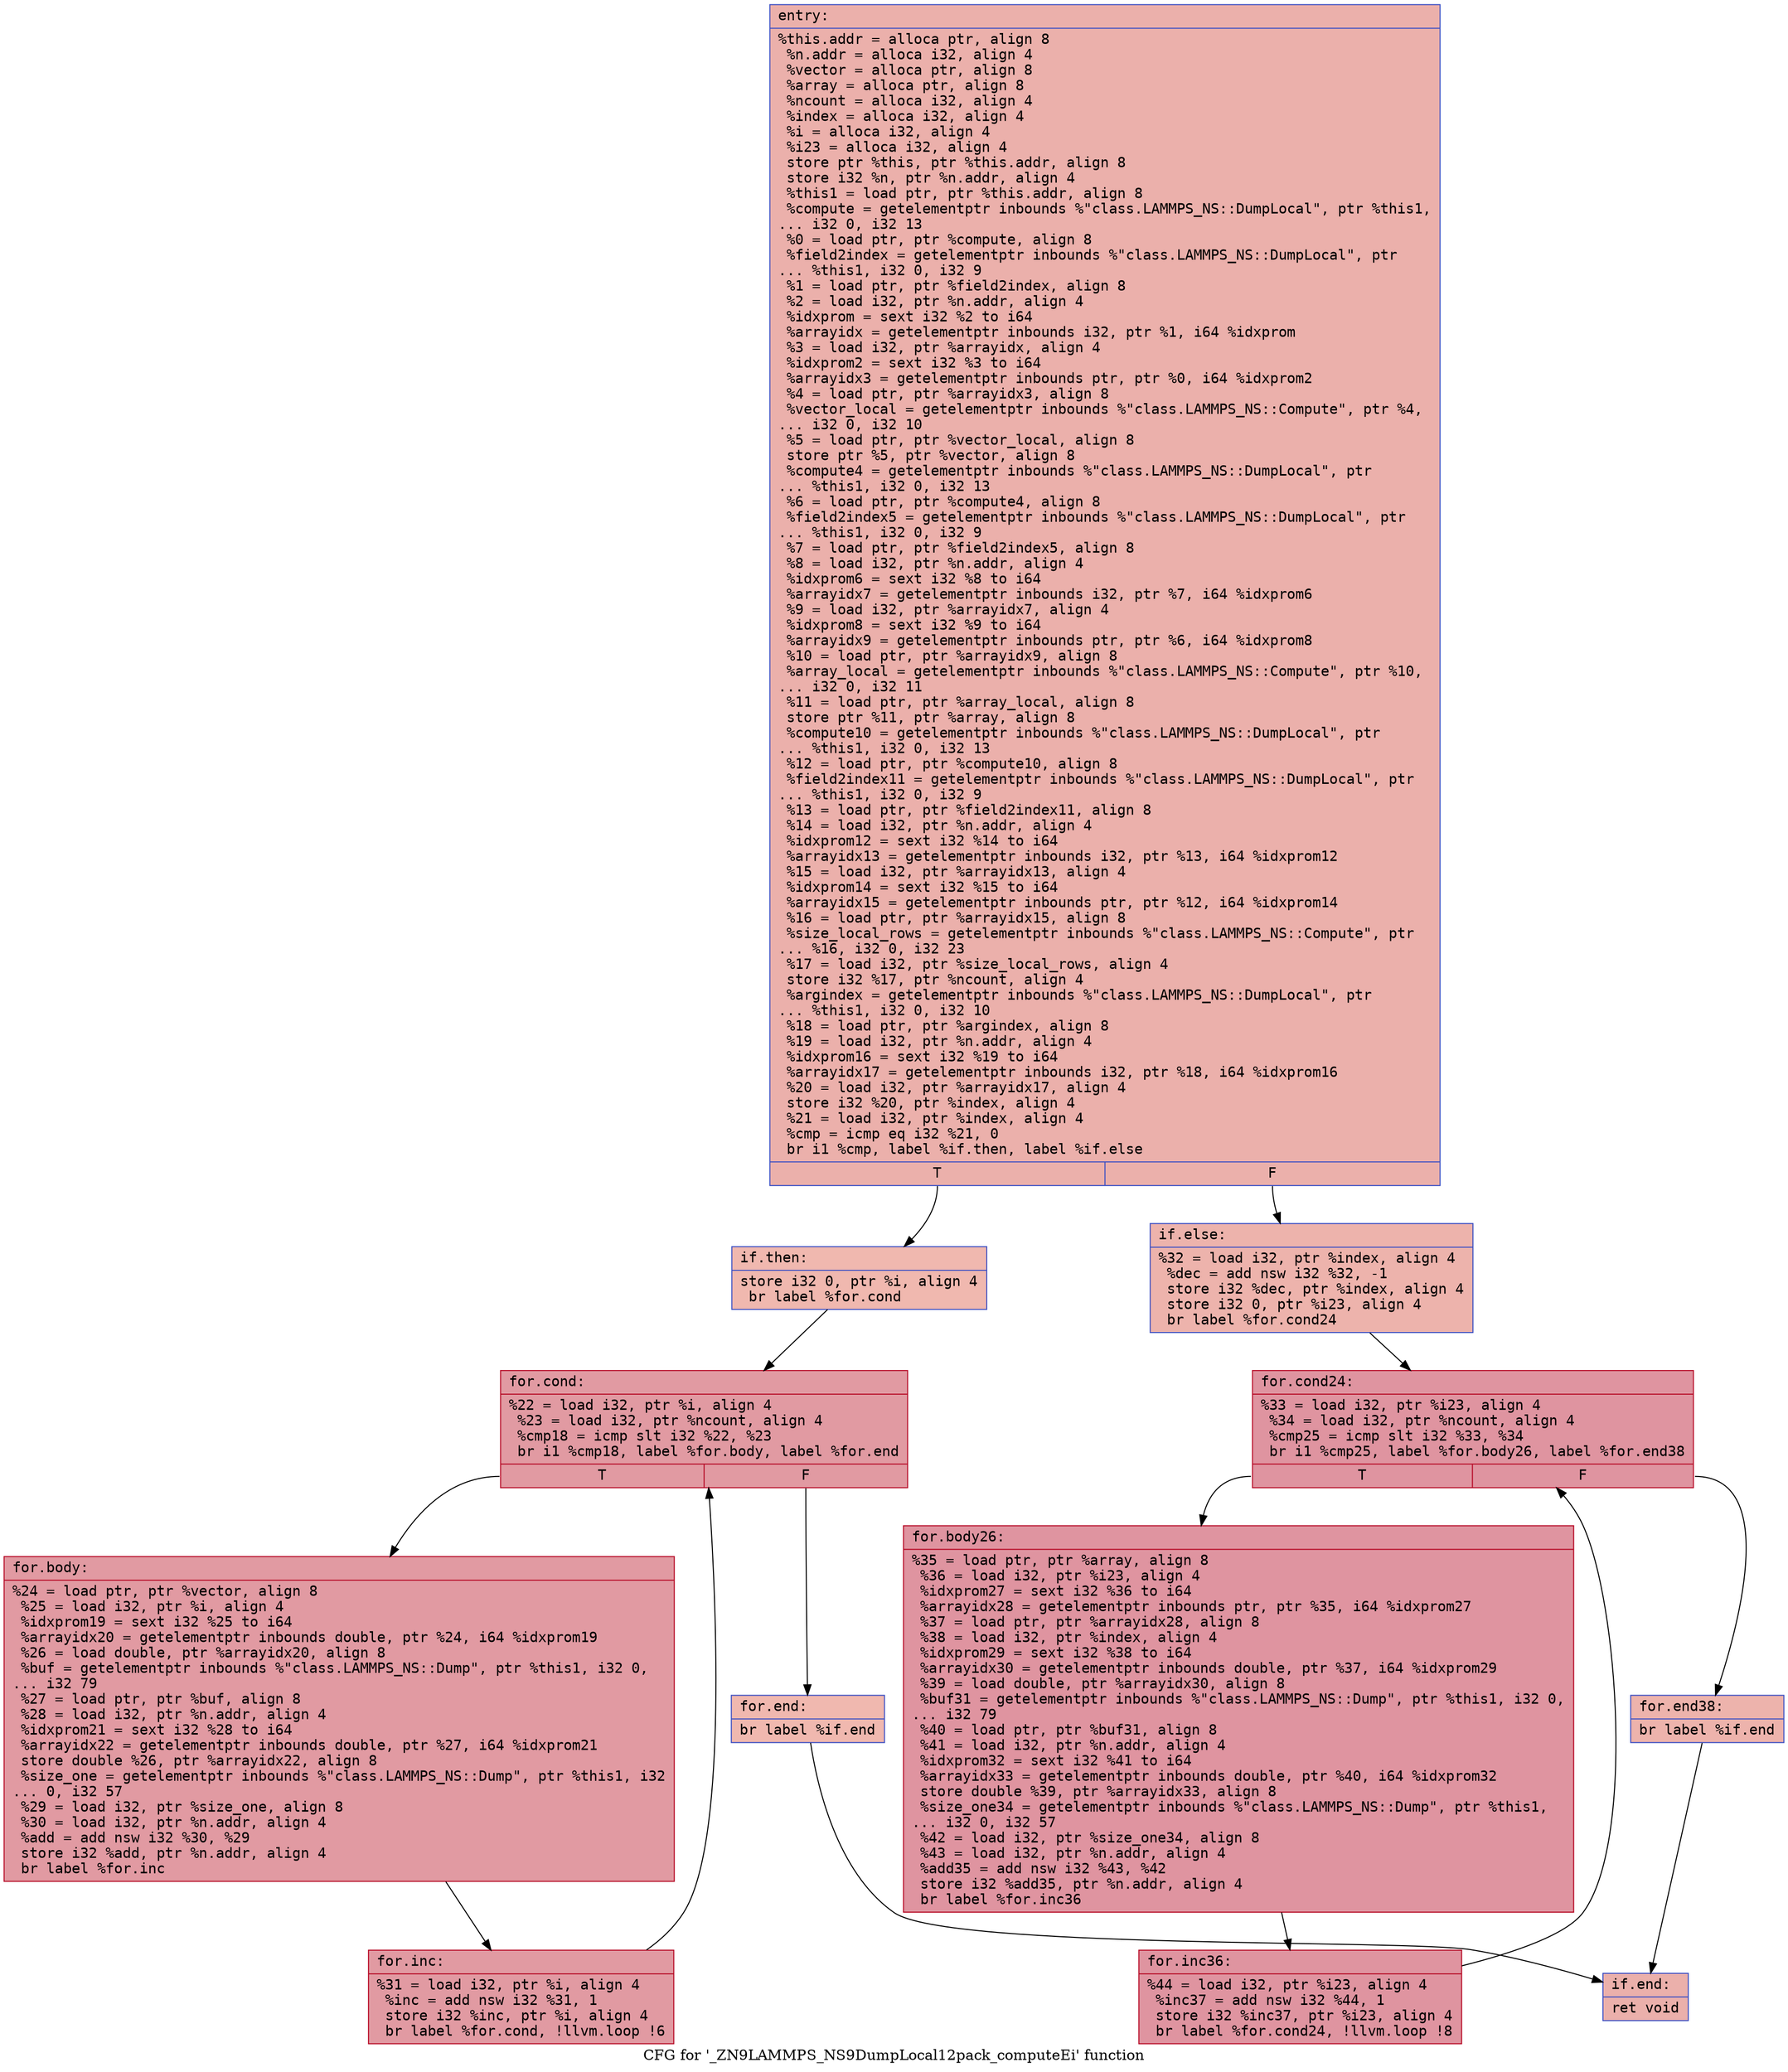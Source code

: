 digraph "CFG for '_ZN9LAMMPS_NS9DumpLocal12pack_computeEi' function" {
	label="CFG for '_ZN9LAMMPS_NS9DumpLocal12pack_computeEi' function";

	Node0x55e11c5cea90 [shape=record,color="#3d50c3ff", style=filled, fillcolor="#d24b4070" fontname="Courier",label="{entry:\l|  %this.addr = alloca ptr, align 8\l  %n.addr = alloca i32, align 4\l  %vector = alloca ptr, align 8\l  %array = alloca ptr, align 8\l  %ncount = alloca i32, align 4\l  %index = alloca i32, align 4\l  %i = alloca i32, align 4\l  %i23 = alloca i32, align 4\l  store ptr %this, ptr %this.addr, align 8\l  store i32 %n, ptr %n.addr, align 4\l  %this1 = load ptr, ptr %this.addr, align 8\l  %compute = getelementptr inbounds %\"class.LAMMPS_NS::DumpLocal\", ptr %this1,\l... i32 0, i32 13\l  %0 = load ptr, ptr %compute, align 8\l  %field2index = getelementptr inbounds %\"class.LAMMPS_NS::DumpLocal\", ptr\l... %this1, i32 0, i32 9\l  %1 = load ptr, ptr %field2index, align 8\l  %2 = load i32, ptr %n.addr, align 4\l  %idxprom = sext i32 %2 to i64\l  %arrayidx = getelementptr inbounds i32, ptr %1, i64 %idxprom\l  %3 = load i32, ptr %arrayidx, align 4\l  %idxprom2 = sext i32 %3 to i64\l  %arrayidx3 = getelementptr inbounds ptr, ptr %0, i64 %idxprom2\l  %4 = load ptr, ptr %arrayidx3, align 8\l  %vector_local = getelementptr inbounds %\"class.LAMMPS_NS::Compute\", ptr %4,\l... i32 0, i32 10\l  %5 = load ptr, ptr %vector_local, align 8\l  store ptr %5, ptr %vector, align 8\l  %compute4 = getelementptr inbounds %\"class.LAMMPS_NS::DumpLocal\", ptr\l... %this1, i32 0, i32 13\l  %6 = load ptr, ptr %compute4, align 8\l  %field2index5 = getelementptr inbounds %\"class.LAMMPS_NS::DumpLocal\", ptr\l... %this1, i32 0, i32 9\l  %7 = load ptr, ptr %field2index5, align 8\l  %8 = load i32, ptr %n.addr, align 4\l  %idxprom6 = sext i32 %8 to i64\l  %arrayidx7 = getelementptr inbounds i32, ptr %7, i64 %idxprom6\l  %9 = load i32, ptr %arrayidx7, align 4\l  %idxprom8 = sext i32 %9 to i64\l  %arrayidx9 = getelementptr inbounds ptr, ptr %6, i64 %idxprom8\l  %10 = load ptr, ptr %arrayidx9, align 8\l  %array_local = getelementptr inbounds %\"class.LAMMPS_NS::Compute\", ptr %10,\l... i32 0, i32 11\l  %11 = load ptr, ptr %array_local, align 8\l  store ptr %11, ptr %array, align 8\l  %compute10 = getelementptr inbounds %\"class.LAMMPS_NS::DumpLocal\", ptr\l... %this1, i32 0, i32 13\l  %12 = load ptr, ptr %compute10, align 8\l  %field2index11 = getelementptr inbounds %\"class.LAMMPS_NS::DumpLocal\", ptr\l... %this1, i32 0, i32 9\l  %13 = load ptr, ptr %field2index11, align 8\l  %14 = load i32, ptr %n.addr, align 4\l  %idxprom12 = sext i32 %14 to i64\l  %arrayidx13 = getelementptr inbounds i32, ptr %13, i64 %idxprom12\l  %15 = load i32, ptr %arrayidx13, align 4\l  %idxprom14 = sext i32 %15 to i64\l  %arrayidx15 = getelementptr inbounds ptr, ptr %12, i64 %idxprom14\l  %16 = load ptr, ptr %arrayidx15, align 8\l  %size_local_rows = getelementptr inbounds %\"class.LAMMPS_NS::Compute\", ptr\l... %16, i32 0, i32 23\l  %17 = load i32, ptr %size_local_rows, align 4\l  store i32 %17, ptr %ncount, align 4\l  %argindex = getelementptr inbounds %\"class.LAMMPS_NS::DumpLocal\", ptr\l... %this1, i32 0, i32 10\l  %18 = load ptr, ptr %argindex, align 8\l  %19 = load i32, ptr %n.addr, align 4\l  %idxprom16 = sext i32 %19 to i64\l  %arrayidx17 = getelementptr inbounds i32, ptr %18, i64 %idxprom16\l  %20 = load i32, ptr %arrayidx17, align 4\l  store i32 %20, ptr %index, align 4\l  %21 = load i32, ptr %index, align 4\l  %cmp = icmp eq i32 %21, 0\l  br i1 %cmp, label %if.then, label %if.else\l|{<s0>T|<s1>F}}"];
	Node0x55e11c5cea90:s0 -> Node0x55e11c5d15a0[tooltip="entry -> if.then\nProbability 37.50%" ];
	Node0x55e11c5cea90:s1 -> Node0x55e11c5d1610[tooltip="entry -> if.else\nProbability 62.50%" ];
	Node0x55e11c5d15a0 [shape=record,color="#3d50c3ff", style=filled, fillcolor="#dc5d4a70" fontname="Courier",label="{if.then:\l|  store i32 0, ptr %i, align 4\l  br label %for.cond\l}"];
	Node0x55e11c5d15a0 -> Node0x55e11c5d17d0[tooltip="if.then -> for.cond\nProbability 100.00%" ];
	Node0x55e11c5d17d0 [shape=record,color="#b70d28ff", style=filled, fillcolor="#bb1b2c70" fontname="Courier",label="{for.cond:\l|  %22 = load i32, ptr %i, align 4\l  %23 = load i32, ptr %ncount, align 4\l  %cmp18 = icmp slt i32 %22, %23\l  br i1 %cmp18, label %for.body, label %for.end\l|{<s0>T|<s1>F}}"];
	Node0x55e11c5d17d0:s0 -> Node0x55e11c5d1a70[tooltip="for.cond -> for.body\nProbability 96.88%" ];
	Node0x55e11c5d17d0:s1 -> Node0x55e11c5d1af0[tooltip="for.cond -> for.end\nProbability 3.12%" ];
	Node0x55e11c5d1a70 [shape=record,color="#b70d28ff", style=filled, fillcolor="#bb1b2c70" fontname="Courier",label="{for.body:\l|  %24 = load ptr, ptr %vector, align 8\l  %25 = load i32, ptr %i, align 4\l  %idxprom19 = sext i32 %25 to i64\l  %arrayidx20 = getelementptr inbounds double, ptr %24, i64 %idxprom19\l  %26 = load double, ptr %arrayidx20, align 8\l  %buf = getelementptr inbounds %\"class.LAMMPS_NS::Dump\", ptr %this1, i32 0,\l... i32 79\l  %27 = load ptr, ptr %buf, align 8\l  %28 = load i32, ptr %n.addr, align 4\l  %idxprom21 = sext i32 %28 to i64\l  %arrayidx22 = getelementptr inbounds double, ptr %27, i64 %idxprom21\l  store double %26, ptr %arrayidx22, align 8\l  %size_one = getelementptr inbounds %\"class.LAMMPS_NS::Dump\", ptr %this1, i32\l... 0, i32 57\l  %29 = load i32, ptr %size_one, align 8\l  %30 = load i32, ptr %n.addr, align 4\l  %add = add nsw i32 %30, %29\l  store i32 %add, ptr %n.addr, align 4\l  br label %for.inc\l}"];
	Node0x55e11c5d1a70 -> Node0x55e11c5d04e0[tooltip="for.body -> for.inc\nProbability 100.00%" ];
	Node0x55e11c5d04e0 [shape=record,color="#b70d28ff", style=filled, fillcolor="#bb1b2c70" fontname="Courier",label="{for.inc:\l|  %31 = load i32, ptr %i, align 4\l  %inc = add nsw i32 %31, 1\l  store i32 %inc, ptr %i, align 4\l  br label %for.cond, !llvm.loop !6\l}"];
	Node0x55e11c5d04e0 -> Node0x55e11c5d17d0[tooltip="for.inc -> for.cond\nProbability 100.00%" ];
	Node0x55e11c5d1af0 [shape=record,color="#3d50c3ff", style=filled, fillcolor="#dc5d4a70" fontname="Courier",label="{for.end:\l|  br label %if.end\l}"];
	Node0x55e11c5d1af0 -> Node0x55e11c5d0550[tooltip="for.end -> if.end\nProbability 100.00%" ];
	Node0x55e11c5d1610 [shape=record,color="#3d50c3ff", style=filled, fillcolor="#d6524470" fontname="Courier",label="{if.else:\l|  %32 = load i32, ptr %index, align 4\l  %dec = add nsw i32 %32, -1\l  store i32 %dec, ptr %index, align 4\l  store i32 0, ptr %i23, align 4\l  br label %for.cond24\l}"];
	Node0x55e11c5d1610 -> Node0x55e11c5d2fe0[tooltip="if.else -> for.cond24\nProbability 100.00%" ];
	Node0x55e11c5d2fe0 [shape=record,color="#b70d28ff", style=filled, fillcolor="#b70d2870" fontname="Courier",label="{for.cond24:\l|  %33 = load i32, ptr %i23, align 4\l  %34 = load i32, ptr %ncount, align 4\l  %cmp25 = icmp slt i32 %33, %34\l  br i1 %cmp25, label %for.body26, label %for.end38\l|{<s0>T|<s1>F}}"];
	Node0x55e11c5d2fe0:s0 -> Node0x55e11c5d3280[tooltip="for.cond24 -> for.body26\nProbability 96.88%" ];
	Node0x55e11c5d2fe0:s1 -> Node0x55e11c5d3300[tooltip="for.cond24 -> for.end38\nProbability 3.12%" ];
	Node0x55e11c5d3280 [shape=record,color="#b70d28ff", style=filled, fillcolor="#b70d2870" fontname="Courier",label="{for.body26:\l|  %35 = load ptr, ptr %array, align 8\l  %36 = load i32, ptr %i23, align 4\l  %idxprom27 = sext i32 %36 to i64\l  %arrayidx28 = getelementptr inbounds ptr, ptr %35, i64 %idxprom27\l  %37 = load ptr, ptr %arrayidx28, align 8\l  %38 = load i32, ptr %index, align 4\l  %idxprom29 = sext i32 %38 to i64\l  %arrayidx30 = getelementptr inbounds double, ptr %37, i64 %idxprom29\l  %39 = load double, ptr %arrayidx30, align 8\l  %buf31 = getelementptr inbounds %\"class.LAMMPS_NS::Dump\", ptr %this1, i32 0,\l... i32 79\l  %40 = load ptr, ptr %buf31, align 8\l  %41 = load i32, ptr %n.addr, align 4\l  %idxprom32 = sext i32 %41 to i64\l  %arrayidx33 = getelementptr inbounds double, ptr %40, i64 %idxprom32\l  store double %39, ptr %arrayidx33, align 8\l  %size_one34 = getelementptr inbounds %\"class.LAMMPS_NS::Dump\", ptr %this1,\l... i32 0, i32 57\l  %42 = load i32, ptr %size_one34, align 8\l  %43 = load i32, ptr %n.addr, align 4\l  %add35 = add nsw i32 %43, %42\l  store i32 %add35, ptr %n.addr, align 4\l  br label %for.inc36\l}"];
	Node0x55e11c5d3280 -> Node0x55e11c5d40c0[tooltip="for.body26 -> for.inc36\nProbability 100.00%" ];
	Node0x55e11c5d40c0 [shape=record,color="#b70d28ff", style=filled, fillcolor="#b70d2870" fontname="Courier",label="{for.inc36:\l|  %44 = load i32, ptr %i23, align 4\l  %inc37 = add nsw i32 %44, 1\l  store i32 %inc37, ptr %i23, align 4\l  br label %for.cond24, !llvm.loop !8\l}"];
	Node0x55e11c5d40c0 -> Node0x55e11c5d2fe0[tooltip="for.inc36 -> for.cond24\nProbability 100.00%" ];
	Node0x55e11c5d3300 [shape=record,color="#3d50c3ff", style=filled, fillcolor="#d6524470" fontname="Courier",label="{for.end38:\l|  br label %if.end\l}"];
	Node0x55e11c5d3300 -> Node0x55e11c5d0550[tooltip="for.end38 -> if.end\nProbability 100.00%" ];
	Node0x55e11c5d0550 [shape=record,color="#3d50c3ff", style=filled, fillcolor="#d24b4070" fontname="Courier",label="{if.end:\l|  ret void\l}"];
}

